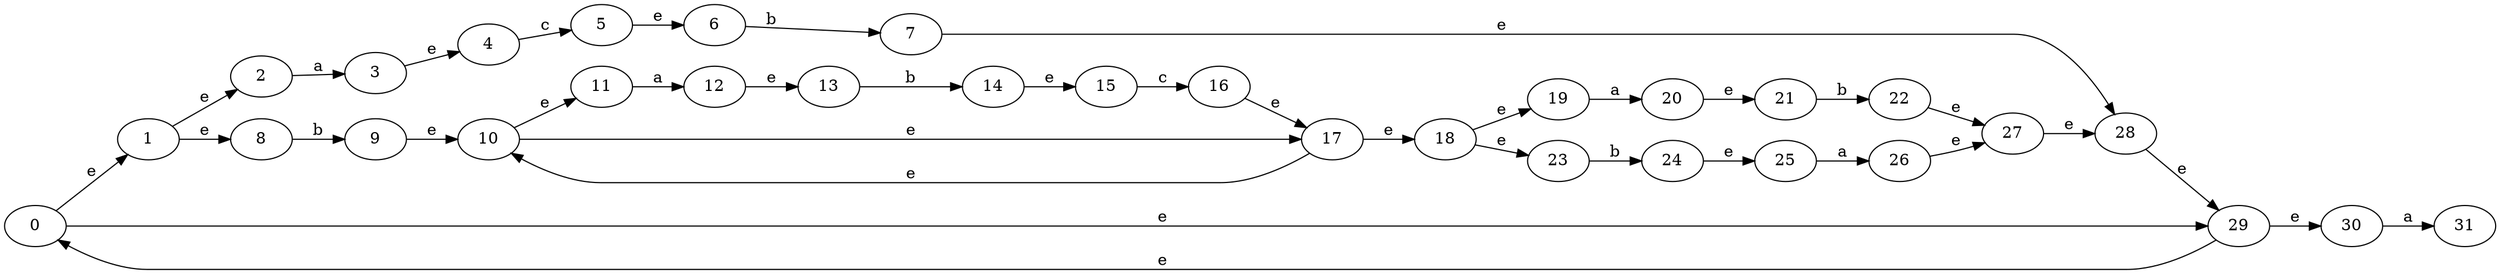 digraph {
rankdir="LR";
node0[label="0"];
node1[label="1"];
node2[label="2"];
node3[label="3"];
node4[label="4"];
node5[label="5"];
node6[label="6"];
node7[label="7"];
node8[label="8"];
node9[label="9"];
node10[label="10"];
node11[label="11"];
node12[label="12"];
node13[label="13"];
node14[label="14"];
node15[label="15"];
node16[label="16"];
node17[label="17"];
node18[label="18"];
node19[label="19"];
node20[label="20"];
node21[label="21"];
node22[label="22"];
node23[label="23"];
node24[label="24"];
node25[label="25"];
node26[label="26"];
node27[label="27"];
node28[label="28"];
node29[label="29"];
node30[label="30"];
node31[label="31"];
node0 -> node1[label="e"];
node0 -> node29[label="e"];
node1 -> node2[label="e"];
node1 -> node8[label="e"];
node2 -> node3[label="a"];
node3 -> node4[label="e"];
node4 -> node5[label="c"];
node5 -> node6[label="e"];
node6 -> node7[label="b"];
node7 -> node28[label="e"];
node8 -> node9[label="b"];
node9 -> node10[label="e"];
node10 -> node11[label="e"];
node10 -> node17[label="e"];
node11 -> node12[label="a"];
node12 -> node13[label="e"];
node13 -> node14[label="b"];
node14 -> node15[label="e"];
node15 -> node16[label="c"];
node16 -> node17[label="e"];
node17 -> node10[label="e"];
node17 -> node18[label="e"];
node18 -> node19[label="e"];
node18 -> node23[label="e"];
node19 -> node20[label="a"];
node20 -> node21[label="e"];
node21 -> node22[label="b"];
node22 -> node27[label="e"];
node23 -> node24[label="b"];
node24 -> node25[label="e"];
node25 -> node26[label="a"];
node26 -> node27[label="e"];
node27 -> node28[label="e"];
node28 -> node29[label="e"];
node29 -> node0[label="e"];
node29 -> node30[label="e"];
node30 -> node31[label="a"];
}

